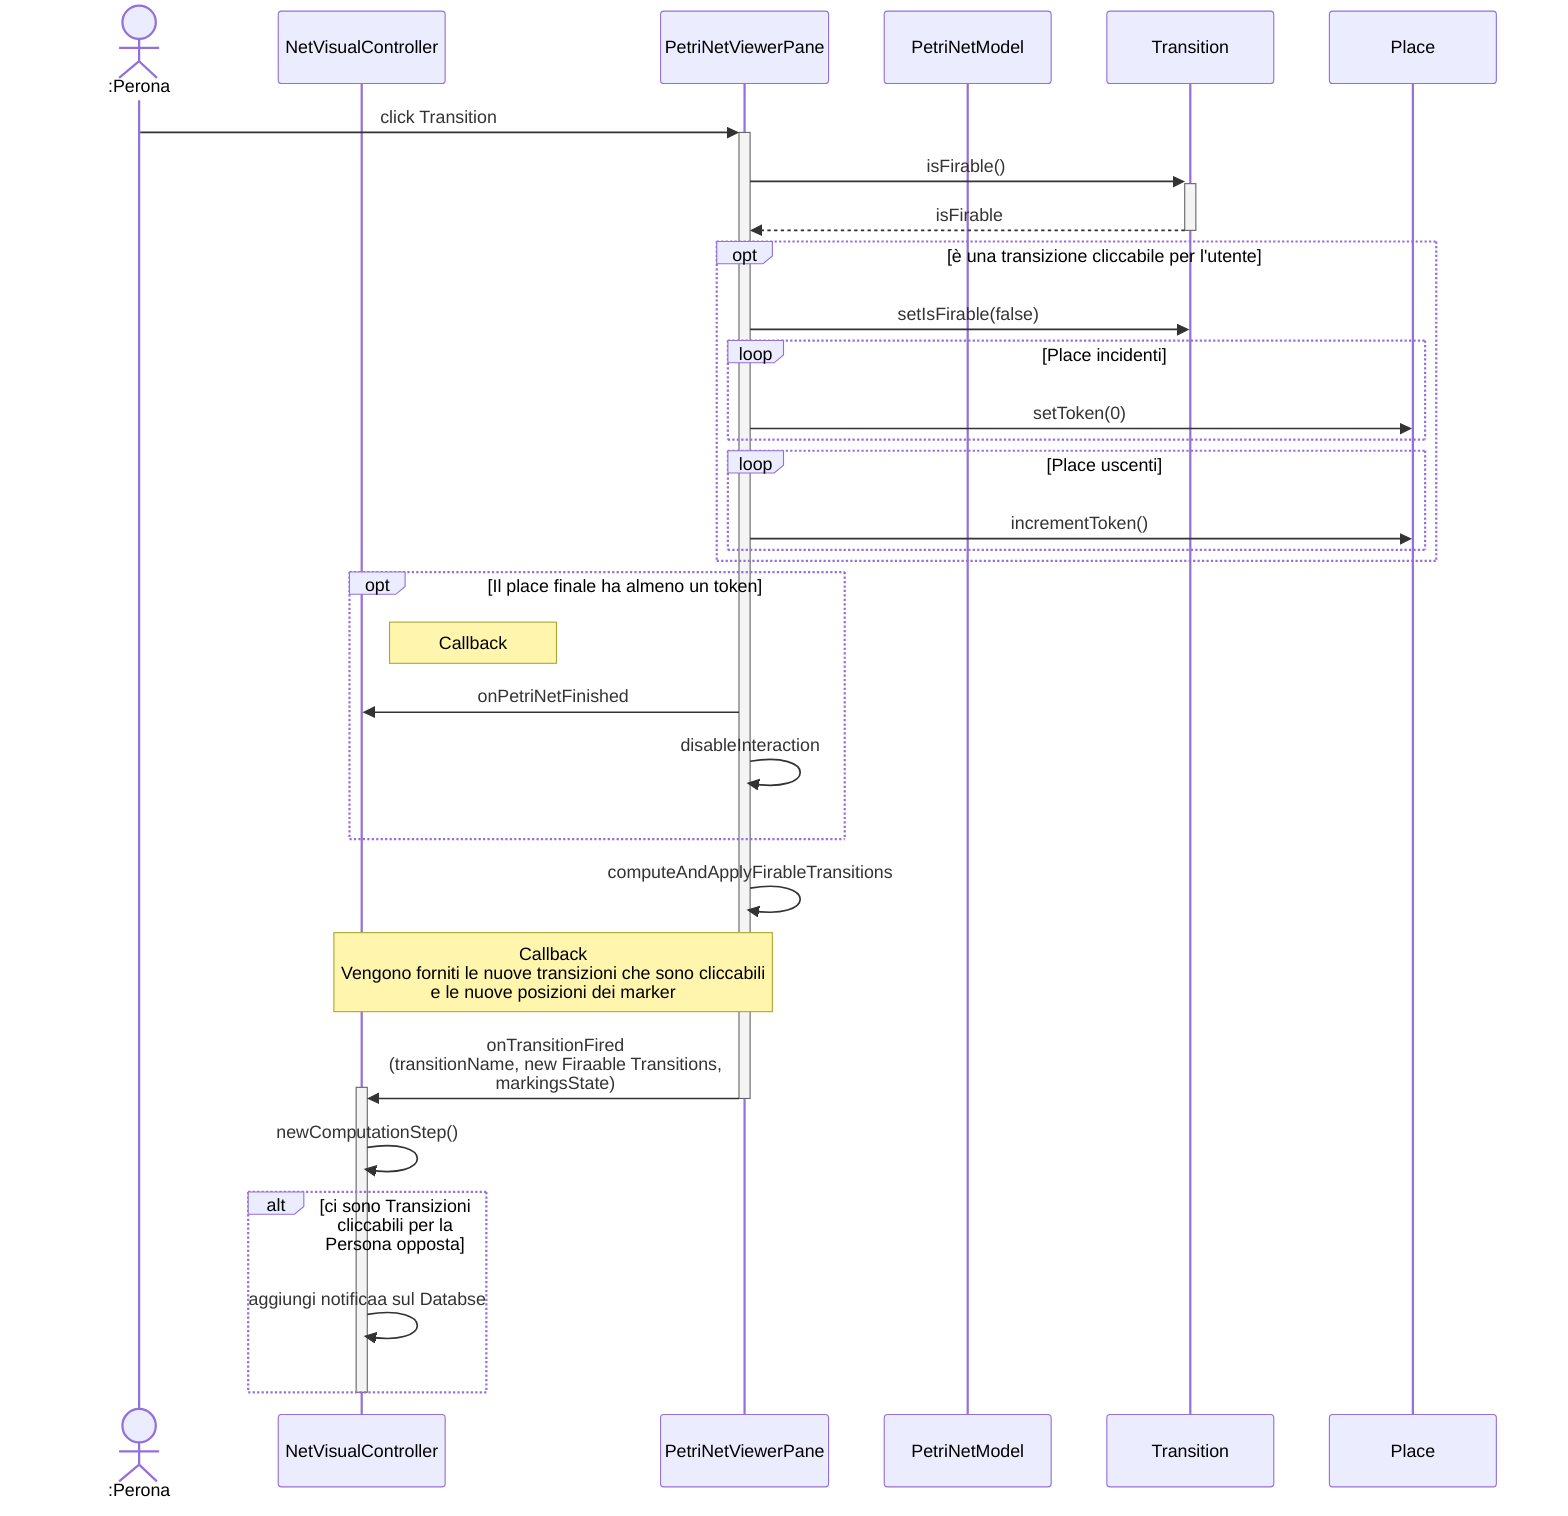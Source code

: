 sequenceDiagram
    actor Persona as :Perona
    participant Controller as NetVisualController

     participant Pane as PetriNetViewerPane
     participant Model as PetriNetModel


    Persona ->>+ Pane: click Transition
    Pane ->>+ Transition: isFirable()
    Transition -->>- Pane: isFirable
    opt è una transizione cliccabile per l'utente
        Pane ->> Transition: setIsFirable(false)
        loop Place incidenti
            Pane ->> Place: setToken(0)
        end
        loop Place uscenti
            Pane ->> Place: incrementToken()

        end
    end
    opt Il place finale ha almeno un token
        Note right of Controller: Callback
        Pane ->> Controller: onPetriNetFinished
        Pane ->> Pane: disableInteraction
    end
    Pane ->> Pane: computeAndApplyFirableTransitions
    Note over Controller,Pane: Callback<br>Vengono forniti le nuove transizioni che sono cliccabili<br> e le nuove posizioni dei marker
    Pane ->>+ Controller: onTransitionFired<br>(transitionName, new Firaable Transitions,<br> markingsState)
    deactivate Pane
    Controller ->> Controller: newComputationStep()
    alt ci sono Transizioni cliccabili per la Persona opposta
        Controller ->> Controller: aggiungi notificaa sul Databse
    end

    deactivate Controller
    participant Transition as Transition